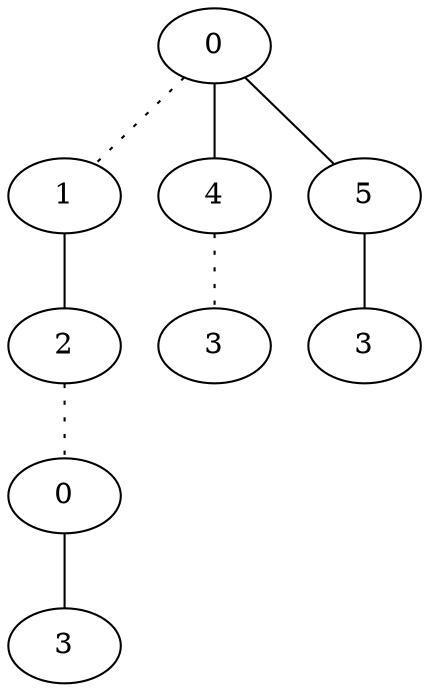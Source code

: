 graph {
a0[label=0];
a1[label=1];
a2[label=2];
a3[label=0];
a4[label=3];
a5[label=4];
a6[label=3];
a7[label=5];
a8[label=3];
a0 -- a1 [style=dotted];
a0 -- a5;
a0 -- a7;
a1 -- a2;
a2 -- a3 [style=dotted];
a3 -- a4;
a5 -- a6 [style=dotted];
a7 -- a8;
}
